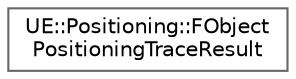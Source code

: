 digraph "Graphical Class Hierarchy"
{
 // INTERACTIVE_SVG=YES
 // LATEX_PDF_SIZE
  bgcolor="transparent";
  edge [fontname=Helvetica,fontsize=10,labelfontname=Helvetica,labelfontsize=10];
  node [fontname=Helvetica,fontsize=10,shape=box,height=0.2,width=0.4];
  rankdir="LR";
  Node0 [id="Node000000",label="UE::Positioning::FObject\lPositioningTraceResult",height=0.2,width=0.4,color="grey40", fillcolor="white", style="filled",URL="$d9/d66/structUE_1_1Positioning_1_1FObjectPositioningTraceResult.html",tooltip=" "];
}
